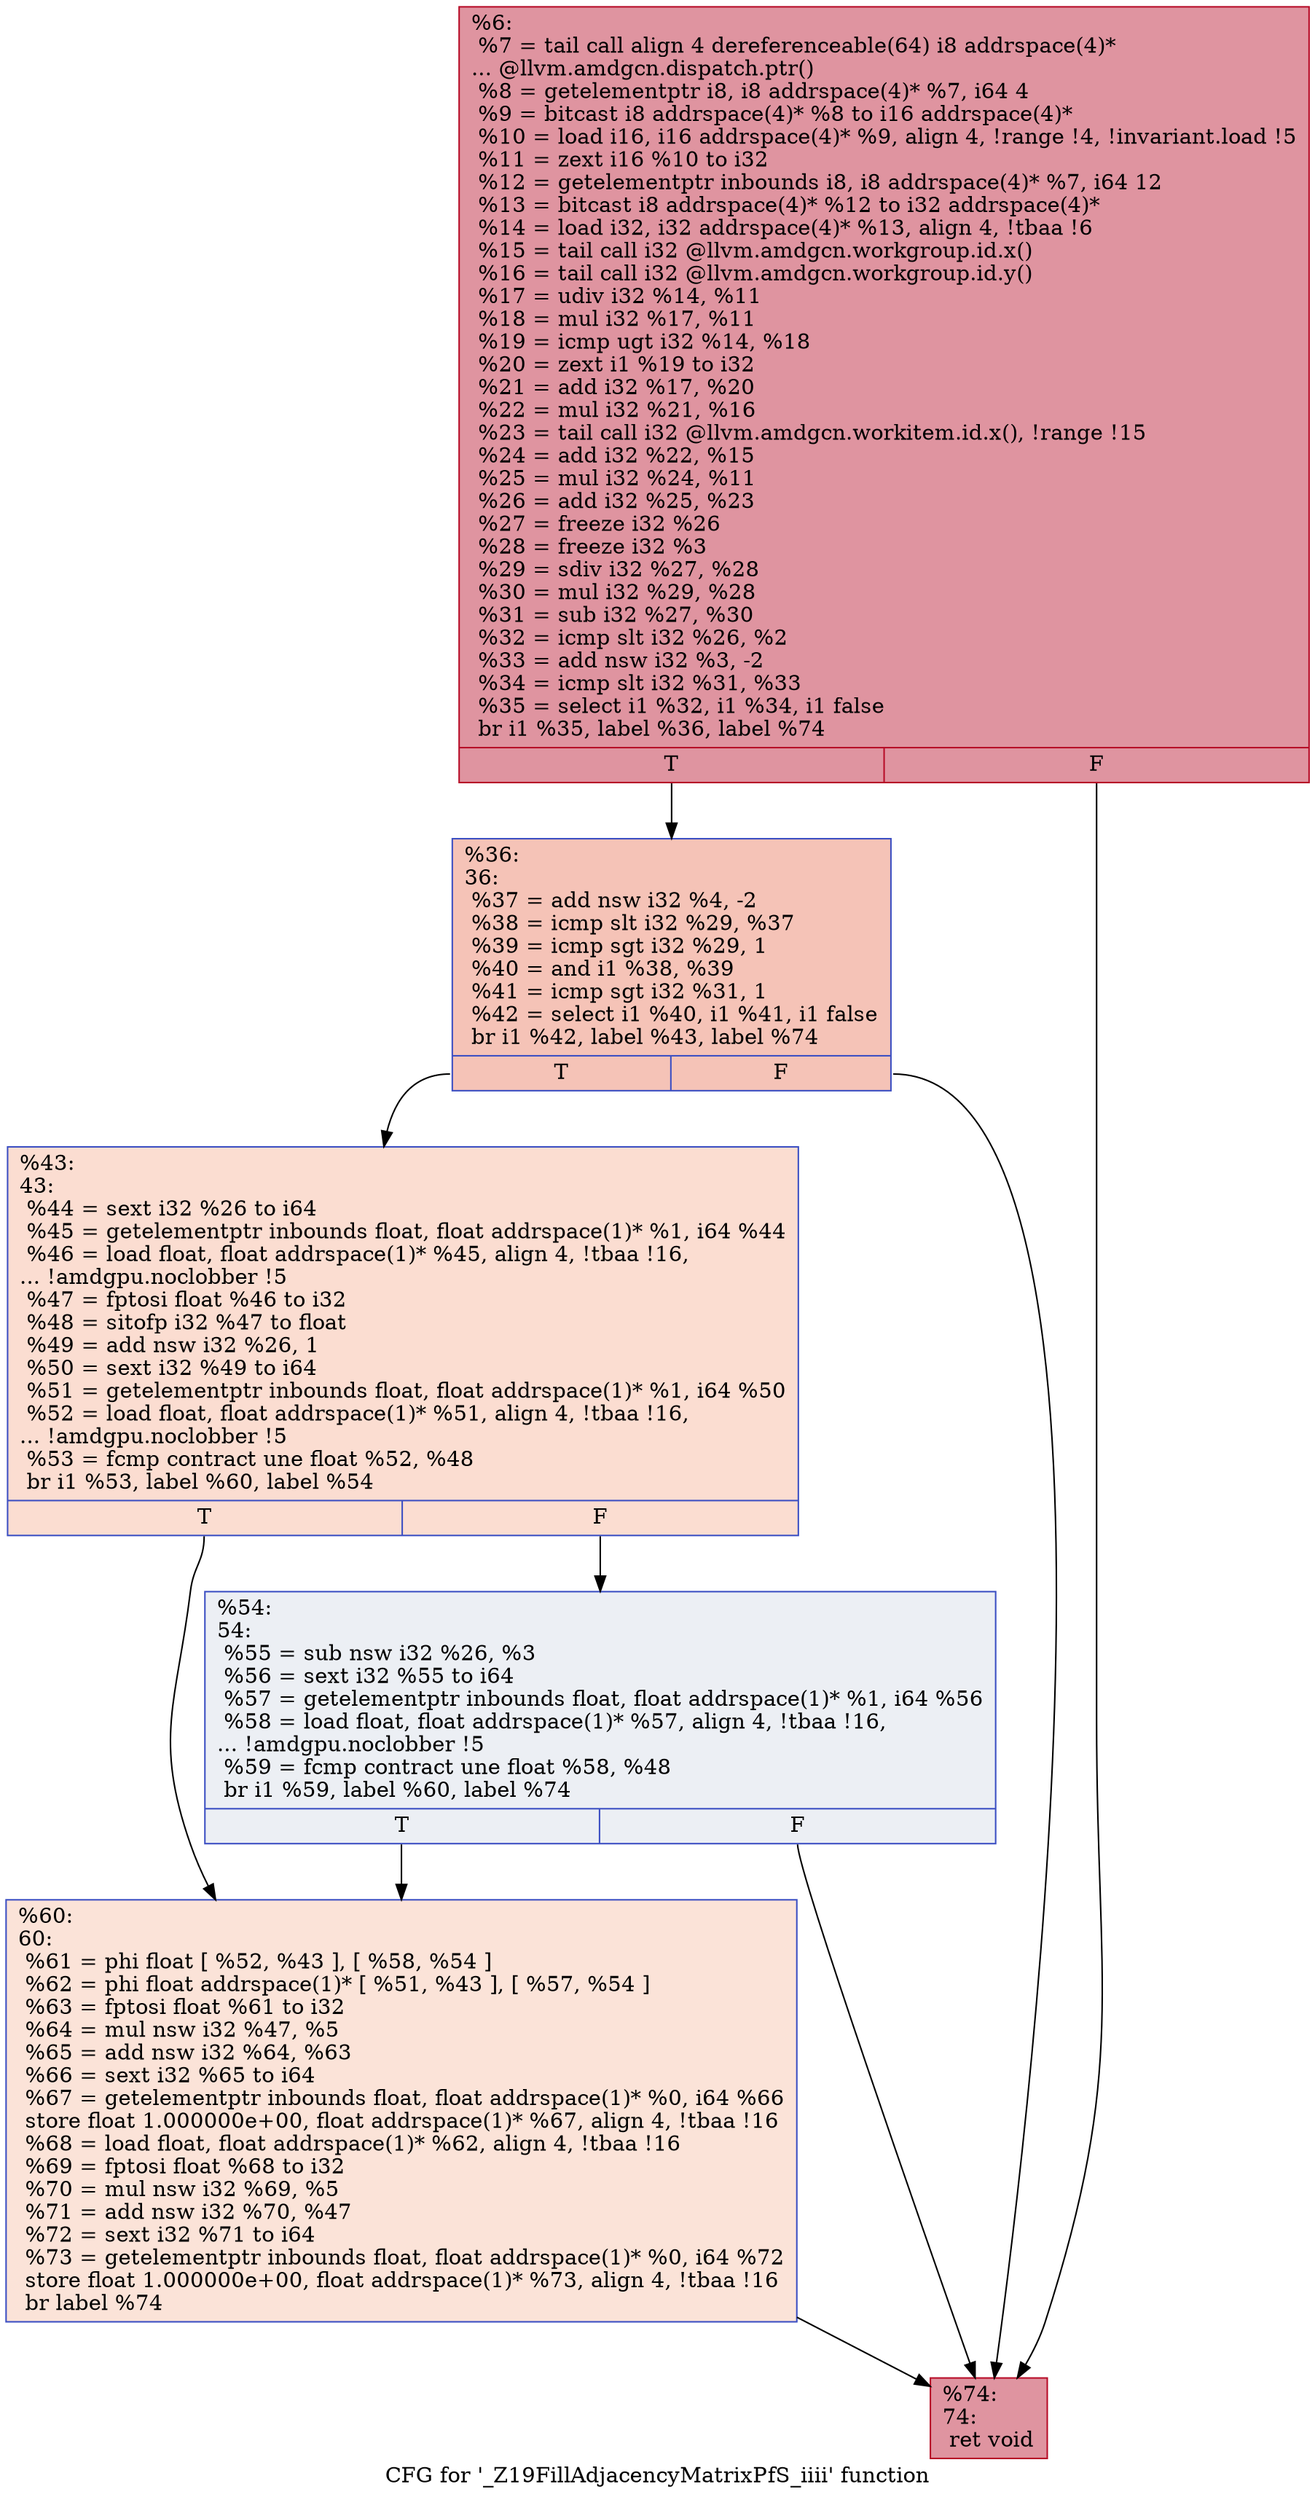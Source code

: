 digraph "CFG for '_Z19FillAdjacencyMatrixPfS_iiii' function" {
	label="CFG for '_Z19FillAdjacencyMatrixPfS_iiii' function";

	Node0x4e6ec30 [shape=record,color="#b70d28ff", style=filled, fillcolor="#b70d2870",label="{%6:\l  %7 = tail call align 4 dereferenceable(64) i8 addrspace(4)*\l... @llvm.amdgcn.dispatch.ptr()\l  %8 = getelementptr i8, i8 addrspace(4)* %7, i64 4\l  %9 = bitcast i8 addrspace(4)* %8 to i16 addrspace(4)*\l  %10 = load i16, i16 addrspace(4)* %9, align 4, !range !4, !invariant.load !5\l  %11 = zext i16 %10 to i32\l  %12 = getelementptr inbounds i8, i8 addrspace(4)* %7, i64 12\l  %13 = bitcast i8 addrspace(4)* %12 to i32 addrspace(4)*\l  %14 = load i32, i32 addrspace(4)* %13, align 4, !tbaa !6\l  %15 = tail call i32 @llvm.amdgcn.workgroup.id.x()\l  %16 = tail call i32 @llvm.amdgcn.workgroup.id.y()\l  %17 = udiv i32 %14, %11\l  %18 = mul i32 %17, %11\l  %19 = icmp ugt i32 %14, %18\l  %20 = zext i1 %19 to i32\l  %21 = add i32 %17, %20\l  %22 = mul i32 %21, %16\l  %23 = tail call i32 @llvm.amdgcn.workitem.id.x(), !range !15\l  %24 = add i32 %22, %15\l  %25 = mul i32 %24, %11\l  %26 = add i32 %25, %23\l  %27 = freeze i32 %26\l  %28 = freeze i32 %3\l  %29 = sdiv i32 %27, %28\l  %30 = mul i32 %29, %28\l  %31 = sub i32 %27, %30\l  %32 = icmp slt i32 %26, %2\l  %33 = add nsw i32 %3, -2\l  %34 = icmp slt i32 %31, %33\l  %35 = select i1 %32, i1 %34, i1 false\l  br i1 %35, label %36, label %74\l|{<s0>T|<s1>F}}"];
	Node0x4e6ec30:s0 -> Node0x4e70b50;
	Node0x4e6ec30:s1 -> Node0x4e71a60;
	Node0x4e70b50 [shape=record,color="#3d50c3ff", style=filled, fillcolor="#e8765c70",label="{%36:\l36:                                               \l  %37 = add nsw i32 %4, -2\l  %38 = icmp slt i32 %29, %37\l  %39 = icmp sgt i32 %29, 1\l  %40 = and i1 %38, %39\l  %41 = icmp sgt i32 %31, 1\l  %42 = select i1 %40, i1 %41, i1 false\l  br i1 %42, label %43, label %74\l|{<s0>T|<s1>F}}"];
	Node0x4e70b50:s0 -> Node0x4e71f50;
	Node0x4e70b50:s1 -> Node0x4e71a60;
	Node0x4e71f50 [shape=record,color="#3d50c3ff", style=filled, fillcolor="#f7b39670",label="{%43:\l43:                                               \l  %44 = sext i32 %26 to i64\l  %45 = getelementptr inbounds float, float addrspace(1)* %1, i64 %44\l  %46 = load float, float addrspace(1)* %45, align 4, !tbaa !16,\l... !amdgpu.noclobber !5\l  %47 = fptosi float %46 to i32\l  %48 = sitofp i32 %47 to float\l  %49 = add nsw i32 %26, 1\l  %50 = sext i32 %49 to i64\l  %51 = getelementptr inbounds float, float addrspace(1)* %1, i64 %50\l  %52 = load float, float addrspace(1)* %51, align 4, !tbaa !16,\l... !amdgpu.noclobber !5\l  %53 = fcmp contract une float %52, %48\l  br i1 %53, label %60, label %54\l|{<s0>T|<s1>F}}"];
	Node0x4e71f50:s0 -> Node0x4e73360;
	Node0x4e71f50:s1 -> Node0x4e733f0;
	Node0x4e733f0 [shape=record,color="#3d50c3ff", style=filled, fillcolor="#d4dbe670",label="{%54:\l54:                                               \l  %55 = sub nsw i32 %26, %3\l  %56 = sext i32 %55 to i64\l  %57 = getelementptr inbounds float, float addrspace(1)* %1, i64 %56\l  %58 = load float, float addrspace(1)* %57, align 4, !tbaa !16,\l... !amdgpu.noclobber !5\l  %59 = fcmp contract une float %58, %48\l  br i1 %59, label %60, label %74\l|{<s0>T|<s1>F}}"];
	Node0x4e733f0:s0 -> Node0x4e73360;
	Node0x4e733f0:s1 -> Node0x4e71a60;
	Node0x4e73360 [shape=record,color="#3d50c3ff", style=filled, fillcolor="#f6bfa670",label="{%60:\l60:                                               \l  %61 = phi float [ %52, %43 ], [ %58, %54 ]\l  %62 = phi float addrspace(1)* [ %51, %43 ], [ %57, %54 ]\l  %63 = fptosi float %61 to i32\l  %64 = mul nsw i32 %47, %5\l  %65 = add nsw i32 %64, %63\l  %66 = sext i32 %65 to i64\l  %67 = getelementptr inbounds float, float addrspace(1)* %0, i64 %66\l  store float 1.000000e+00, float addrspace(1)* %67, align 4, !tbaa !16\l  %68 = load float, float addrspace(1)* %62, align 4, !tbaa !16\l  %69 = fptosi float %68 to i32\l  %70 = mul nsw i32 %69, %5\l  %71 = add nsw i32 %70, %47\l  %72 = sext i32 %71 to i64\l  %73 = getelementptr inbounds float, float addrspace(1)* %0, i64 %72\l  store float 1.000000e+00, float addrspace(1)* %73, align 4, !tbaa !16\l  br label %74\l}"];
	Node0x4e73360 -> Node0x4e71a60;
	Node0x4e71a60 [shape=record,color="#b70d28ff", style=filled, fillcolor="#b70d2870",label="{%74:\l74:                                               \l  ret void\l}"];
}
